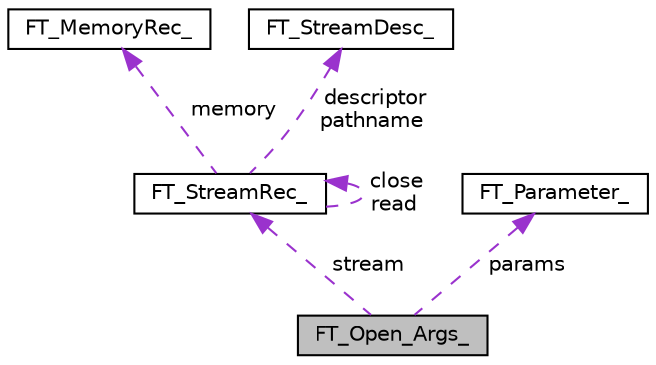 digraph "FT_Open_Args_"
{
 // LATEX_PDF_SIZE
  edge [fontname="Helvetica",fontsize="10",labelfontname="Helvetica",labelfontsize="10"];
  node [fontname="Helvetica",fontsize="10",shape=record];
  Node1 [label="FT_Open_Args_",height=0.2,width=0.4,color="black", fillcolor="grey75", style="filled", fontcolor="black",tooltip=" "];
  Node2 -> Node1 [dir="back",color="darkorchid3",fontsize="10",style="dashed",label=" stream" ,fontname="Helvetica"];
  Node2 [label="FT_StreamRec_",height=0.2,width=0.4,color="black", fillcolor="white", style="filled",URL="$d4/d5c/structFT__StreamRec__.html",tooltip=" "];
  Node2 -> Node2 [dir="back",color="darkorchid3",fontsize="10",style="dashed",label=" close\nread" ,fontname="Helvetica"];
  Node3 -> Node2 [dir="back",color="darkorchid3",fontsize="10",style="dashed",label=" memory" ,fontname="Helvetica"];
  Node3 [label="FT_MemoryRec_",height=0.2,width=0.4,color="black", fillcolor="white", style="filled",URL="$d2/d49/structFT__MemoryRec__.html",tooltip=" "];
  Node4 -> Node2 [dir="back",color="darkorchid3",fontsize="10",style="dashed",label=" descriptor\npathname" ,fontname="Helvetica"];
  Node4 [label="FT_StreamDesc_",height=0.2,width=0.4,color="black", fillcolor="white", style="filled",URL="$d0/dfe/unionFT__StreamDesc__.html",tooltip=" "];
  Node5 -> Node1 [dir="back",color="darkorchid3",fontsize="10",style="dashed",label=" params" ,fontname="Helvetica"];
  Node5 [label="FT_Parameter_",height=0.2,width=0.4,color="black", fillcolor="white", style="filled",URL="$de/df1/structFT__Parameter__.html",tooltip=" "];
}
